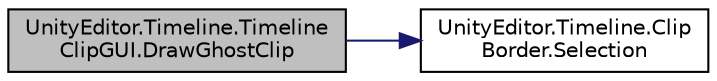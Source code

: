 digraph "UnityEditor.Timeline.TimelineClipGUI.DrawGhostClip"
{
 // LATEX_PDF_SIZE
  edge [fontname="Helvetica",fontsize="10",labelfontname="Helvetica",labelfontsize="10"];
  node [fontname="Helvetica",fontsize="10",shape=record];
  rankdir="LR";
  Node1 [label="UnityEditor.Timeline.Timeline\lClipGUI.DrawGhostClip",height=0.2,width=0.4,color="black", fillcolor="grey75", style="filled", fontcolor="black",tooltip=" "];
  Node1 -> Node2 [color="midnightblue",fontsize="10",style="solid",fontname="Helvetica"];
  Node2 [label="UnityEditor.Timeline.Clip\lBorder.Selection",height=0.2,width=0.4,color="black", fillcolor="white", style="filled",URL="$class_unity_editor_1_1_timeline_1_1_clip_border.html#aee6602e193eba1ced0e6e9e95a5139dd",tooltip=" "];
}
